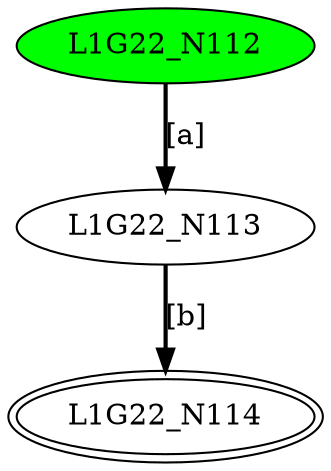 digraph G22{
"L1G22_N112" [style=filled,fillcolor=green];
"L1G22_N113";
"L1G22_N114" [peripheries=2];
"L1G22_N112"->"L1G22_N113" [style = bold, label = "[a]"];
"L1G22_N113"->"L1G22_N114" [style = bold, label = "[b]"];
}

